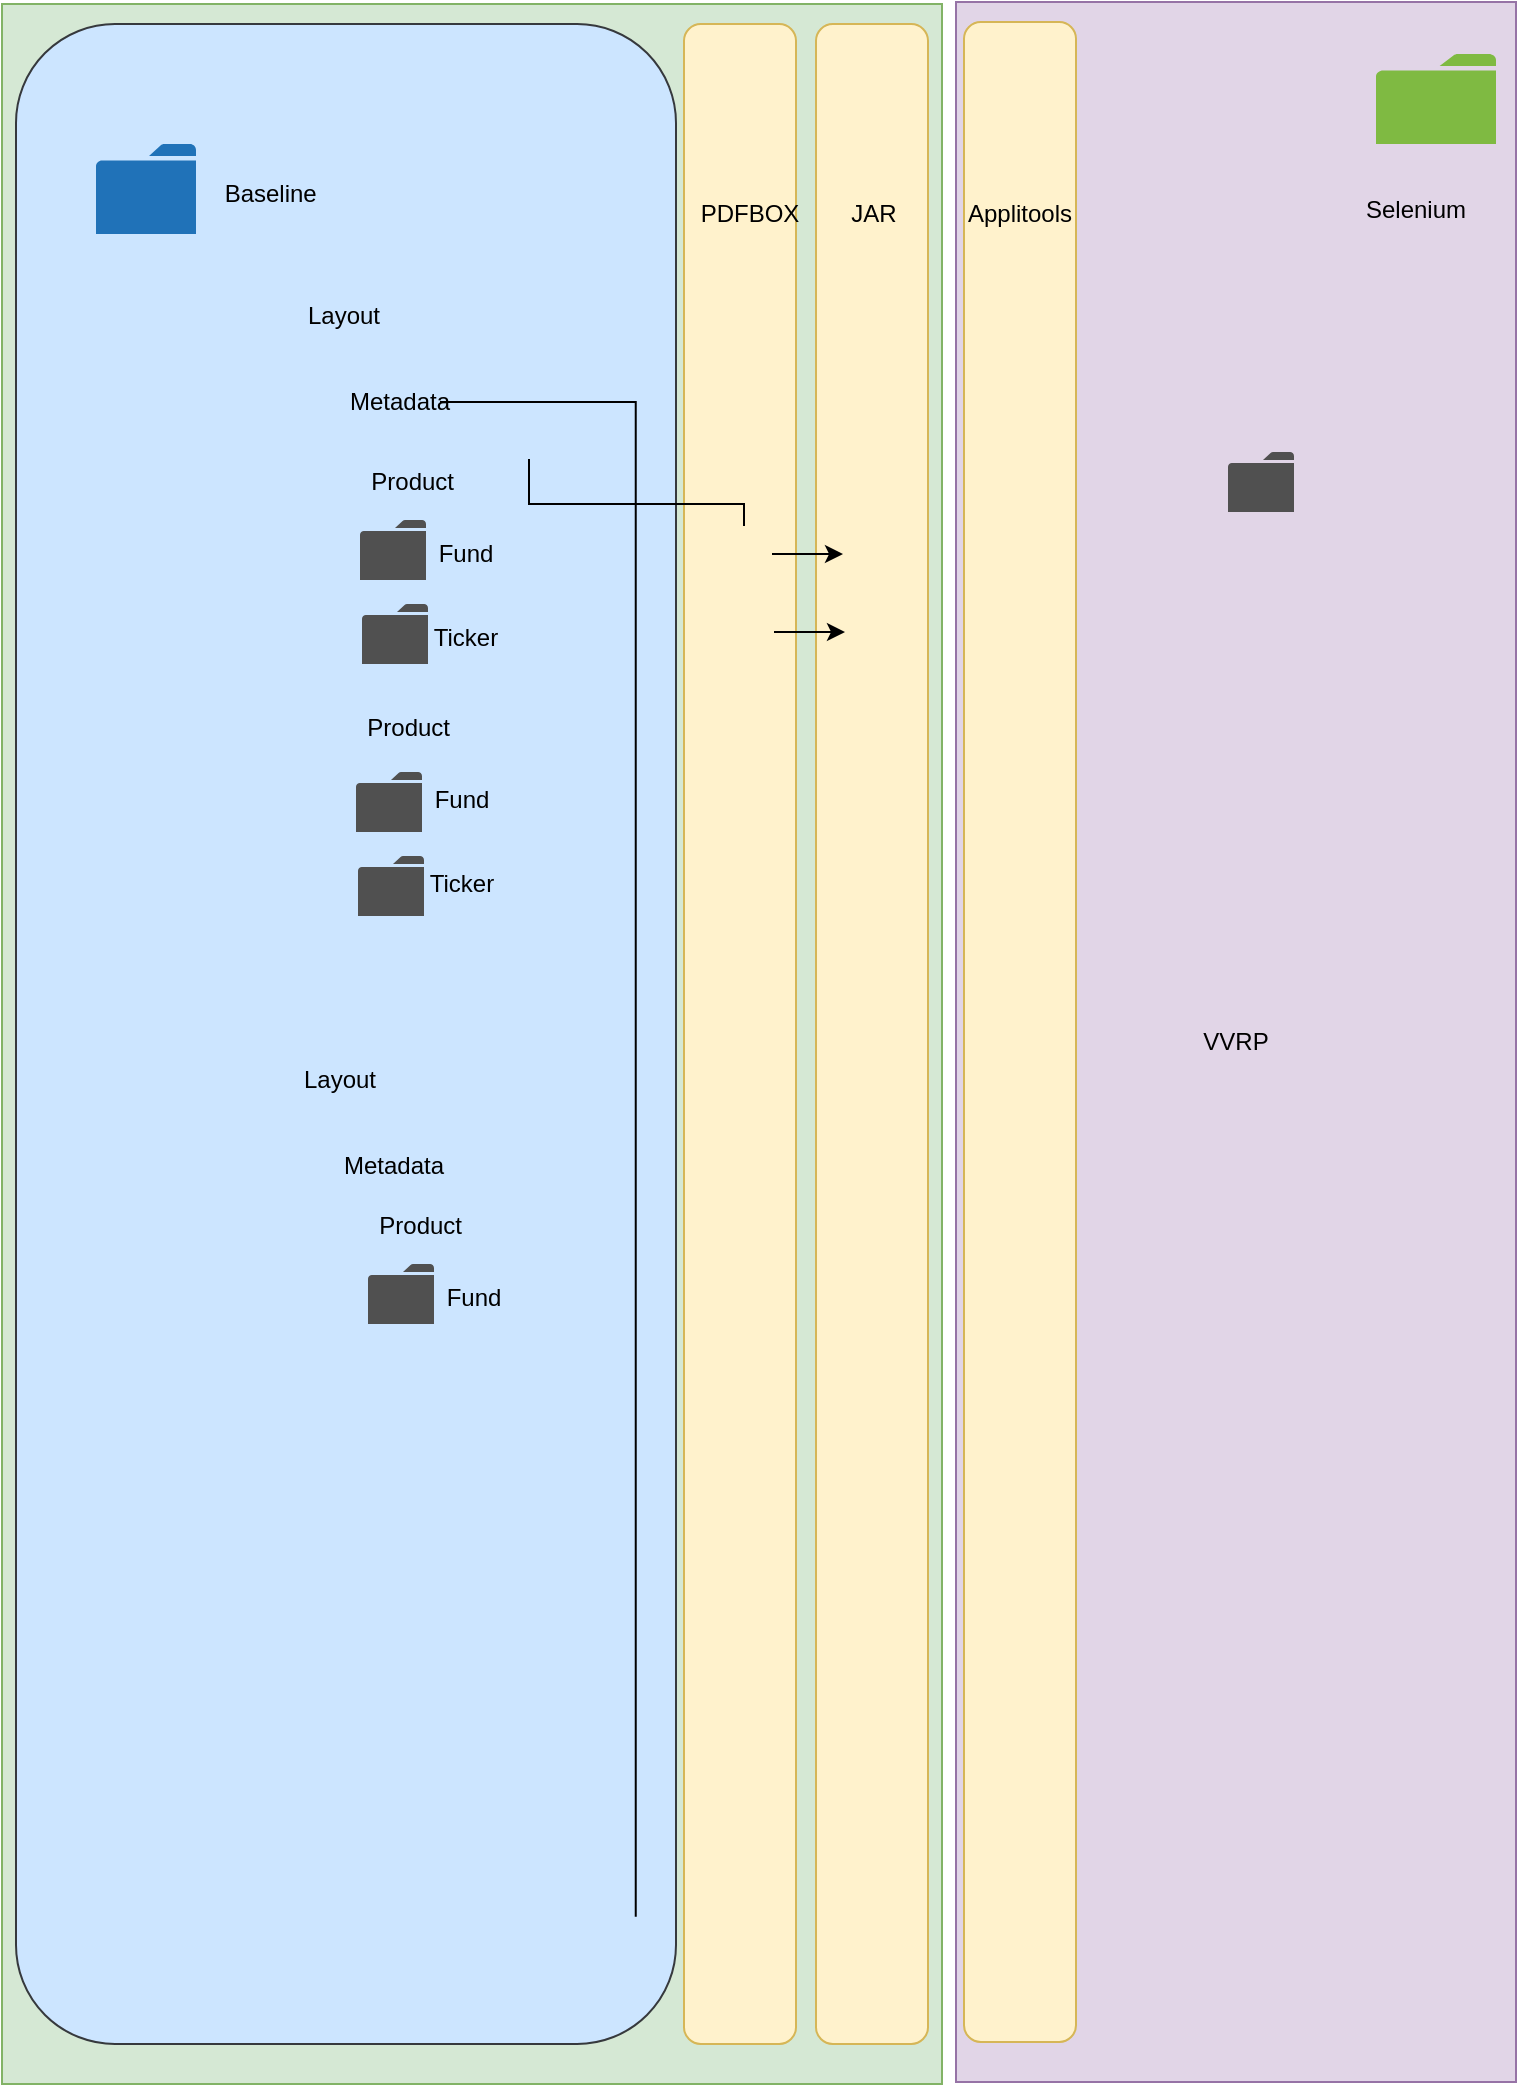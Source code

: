 <mxfile version="12.1.3" type="github" pages="1">
  <diagram id="l8vMSJGSTCEvn_YQsy5X" name="Page-1">
    <mxGraphModel dx="1408" dy="741" grid="1" gridSize="10" guides="1" tooltips="1" connect="1" arrows="1" fold="1" page="1" pageScale="1" pageWidth="850" pageHeight="1100" math="0" shadow="0">
      <root>
        <mxCell id="0"/>
        <mxCell id="1" parent="0"/>
        <mxCell id="BBsSPqTQQqwWoZdGzE2I-91" value="VVRP" style="rounded=0;whiteSpace=wrap;html=1;fillColor=#e1d5e7;strokeColor=#9673a6;" vertex="1" parent="1">
          <mxGeometry x="540" y="29" width="280" height="1040" as="geometry"/>
        </mxCell>
        <mxCell id="BBsSPqTQQqwWoZdGzE2I-31" value="" style="rounded=0;whiteSpace=wrap;html=1;fillColor=#d5e8d4;strokeColor=#82b366;" vertex="1" parent="1">
          <mxGeometry x="63" y="30" width="470" height="1040" as="geometry"/>
        </mxCell>
        <mxCell id="BBsSPqTQQqwWoZdGzE2I-30" value="" style="rounded=1;whiteSpace=wrap;html=1;fillColor=#fff2cc;strokeColor=#d6b656;" vertex="1" parent="1">
          <mxGeometry x="404" y="40" width="56" height="1010" as="geometry"/>
        </mxCell>
        <mxCell id="BBsSPqTQQqwWoZdGzE2I-29" value="" style="rounded=1;whiteSpace=wrap;html=1;fillColor=#cce5ff;strokeColor=#36393d;" vertex="1" parent="1">
          <mxGeometry x="70" y="40" width="330" height="1010" as="geometry"/>
        </mxCell>
        <mxCell id="BBsSPqTQQqwWoZdGzE2I-1" value="" style="pointerEvents=1;shadow=0;dashed=0;html=1;strokeColor=none;labelPosition=center;verticalLabelPosition=bottom;verticalAlign=top;outlineConnect=0;align=center;shape=mxgraph.office.concepts.folder;fillColor=#2072B8;" vertex="1" parent="1">
          <mxGeometry x="110" y="100" width="50" height="45" as="geometry"/>
        </mxCell>
        <mxCell id="BBsSPqTQQqwWoZdGzE2I-2" value="" style="pointerEvents=1;shadow=0;dashed=0;html=1;strokeColor=none;labelPosition=center;verticalLabelPosition=bottom;verticalAlign=top;outlineConnect=0;align=center;shape=mxgraph.office.concepts.folder;fillColor=#7FBA42;" vertex="1" parent="1">
          <mxGeometry x="750" y="55" width="60" height="45" as="geometry"/>
        </mxCell>
        <mxCell id="BBsSPqTQQqwWoZdGzE2I-3" value="" style="shape=image;html=1;verticalAlign=top;verticalLabelPosition=bottom;labelBackgroundColor=#ffffff;imageAspect=0;aspect=fixed;image=https://cdn1.iconfinder.com/data/icons/hawcons/32/698831-icon-105-folder-add-128.png" vertex="1" parent="1">
          <mxGeometry x="204" y="250" width="38" height="38" as="geometry"/>
        </mxCell>
        <mxCell id="BBsSPqTQQqwWoZdGzE2I-14" value="" style="shape=image;html=1;verticalAlign=top;verticalLabelPosition=bottom;labelBackgroundColor=#ffffff;imageAspect=0;aspect=fixed;image=https://cdn1.iconfinder.com/data/icons/hawcons/32/698831-icon-105-folder-add-128.png" vertex="1" parent="1">
          <mxGeometry x="630" y="450" width="38" height="38" as="geometry"/>
        </mxCell>
        <mxCell id="BBsSPqTQQqwWoZdGzE2I-4" value="" style="shape=image;html=1;verticalAlign=top;verticalLabelPosition=bottom;labelBackgroundColor=#ffffff;imageAspect=0;aspect=fixed;image=https://cdn2.iconfinder.com/data/icons/amazon-aws-stencils/100/App_Services_copy_Amazon_CloudSearch_SDF_metadata-128.png" vertex="1" parent="1">
          <mxGeometry x="343" y="251" width="38" height="38" as="geometry"/>
        </mxCell>
        <mxCell id="BBsSPqTQQqwWoZdGzE2I-5" value="" style="shape=image;html=1;verticalAlign=top;verticalLabelPosition=bottom;labelBackgroundColor=#ffffff;imageAspect=0;aspect=fixed;image=https://cdn1.iconfinder.com/data/icons/hawcons/32/698831-icon-105-folder-add-128.png;direction=south;rotation=-90;" vertex="1" parent="1">
          <mxGeometry x="640" y="530" width="38" height="38" as="geometry"/>
        </mxCell>
        <mxCell id="BBsSPqTQQqwWoZdGzE2I-7" value="" style="pointerEvents=1;shadow=0;dashed=0;html=1;strokeColor=none;fillColor=#505050;labelPosition=center;verticalLabelPosition=bottom;verticalAlign=top;outlineConnect=0;align=center;shape=mxgraph.office.concepts.folder;" vertex="1" parent="1">
          <mxGeometry x="242" y="288" width="33" height="30" as="geometry"/>
        </mxCell>
        <mxCell id="BBsSPqTQQqwWoZdGzE2I-13" value="" style="shape=image;html=1;verticalAlign=top;verticalLabelPosition=bottom;labelBackgroundColor=#ffffff;imageAspect=0;aspect=fixed;image=https://cdn0.iconfinder.com/data/icons/small-n-flat/24/678119-folder-picture-128.png" vertex="1" parent="1">
          <mxGeometry x="160" y="162" width="48" height="48" as="geometry"/>
        </mxCell>
        <mxCell id="BBsSPqTQQqwWoZdGzE2I-16" value="" style="shape=image;html=1;verticalAlign=top;verticalLabelPosition=bottom;labelBackgroundColor=#ffffff;imageAspect=0;aspect=fixed;image=https://cdn4.iconfinder.com/data/icons/small-n-flat/24/file-pdf-128.png" vertex="1" parent="1">
          <mxGeometry x="320" y="291" width="22" height="22" as="geometry"/>
        </mxCell>
        <mxCell id="BBsSPqTQQqwWoZdGzE2I-84" value="" style="shape=image;html=1;verticalAlign=top;verticalLabelPosition=bottom;labelBackgroundColor=#ffffff;imageAspect=0;aspect=fixed;image=https://cdn4.iconfinder.com/data/icons/small-n-flat/24/file-pdf-128.png" vertex="1" parent="1">
          <mxGeometry x="420" y="295" width="16" height="16" as="geometry"/>
        </mxCell>
        <mxCell id="BBsSPqTQQqwWoZdGzE2I-83" value="" style="shape=image;html=1;verticalAlign=top;verticalLabelPosition=bottom;labelBackgroundColor=#ffffff;imageAspect=0;aspect=fixed;image=https://cdn4.iconfinder.com/data/icons/small-n-flat/24/file-pdf-128.png" vertex="1" parent="1">
          <mxGeometry x="420" y="295" width="16" height="16" as="geometry"/>
        </mxCell>
        <mxCell id="BBsSPqTQQqwWoZdGzE2I-17" value="" style="shape=image;html=1;verticalAlign=top;verticalLabelPosition=bottom;labelBackgroundColor=#ffffff;imageAspect=0;aspect=fixed;image=https://cdn3.iconfinder.com/data/icons/document-icons-2/30/647702-excel-128.png" vertex="1" parent="1">
          <mxGeometry x="321" y="257.5" width="22" height="23" as="geometry"/>
        </mxCell>
        <mxCell id="BBsSPqTQQqwWoZdGzE2I-18" value="" style="shape=image;html=1;verticalAlign=top;verticalLabelPosition=bottom;labelBackgroundColor=#ffffff;imageAspect=0;aspect=fixed;image=https://cdn1.iconfinder.com/data/icons/hawcons/32/699759-icon-113-document-file-txt-128.png" vertex="1" parent="1">
          <mxGeometry x="420" y="291" width="28" height="28" as="geometry"/>
        </mxCell>
        <mxCell id="BBsSPqTQQqwWoZdGzE2I-19" value="Baseline&amp;nbsp;" style="text;html=1;strokeColor=none;fillColor=none;align=center;verticalAlign=middle;whiteSpace=wrap;rounded=0;" vertex="1" parent="1">
          <mxGeometry x="179" y="115" width="40" height="20" as="geometry"/>
        </mxCell>
        <mxCell id="BBsSPqTQQqwWoZdGzE2I-20" value="Layout" style="text;html=1;strokeColor=none;fillColor=none;align=center;verticalAlign=middle;whiteSpace=wrap;rounded=0;" vertex="1" parent="1">
          <mxGeometry x="214" y="176" width="40" height="20" as="geometry"/>
        </mxCell>
        <mxCell id="BBsSPqTQQqwWoZdGzE2I-59" style="edgeStyle=elbowEdgeStyle;rounded=0;orthogonalLoop=1;jettySize=auto;elbow=vertical;html=1;endArrow=none;endFill=0;entryX=0.939;entryY=0.937;entryDx=0;entryDy=0;entryPerimeter=0;" edge="1" parent="1" source="BBsSPqTQQqwWoZdGzE2I-21" target="BBsSPqTQQqwWoZdGzE2I-29">
          <mxGeometry relative="1" as="geometry">
            <mxPoint x="390" y="320" as="targetPoint"/>
            <Array as="points">
              <mxPoint x="340" y="229"/>
              <mxPoint x="340" y="210"/>
            </Array>
          </mxGeometry>
        </mxCell>
        <mxCell id="BBsSPqTQQqwWoZdGzE2I-60" style="edgeStyle=elbowEdgeStyle;rounded=0;orthogonalLoop=1;jettySize=auto;elbow=vertical;html=1;endArrow=none;endFill=0;exitX=0.25;exitY=0;exitDx=0;exitDy=0;" edge="1" parent="1" source="BBsSPqTQQqwWoZdGzE2I-17" target="BBsSPqTQQqwWoZdGzE2I-18">
          <mxGeometry relative="1" as="geometry">
            <Array as="points">
              <mxPoint x="390" y="280"/>
              <mxPoint x="330" y="229"/>
              <mxPoint x="380" y="210"/>
            </Array>
          </mxGeometry>
        </mxCell>
        <mxCell id="BBsSPqTQQqwWoZdGzE2I-21" value="Metadata" style="text;html=1;strokeColor=none;fillColor=none;align=center;verticalAlign=middle;whiteSpace=wrap;rounded=0;" vertex="1" parent="1">
          <mxGeometry x="242" y="219" width="40" height="20" as="geometry"/>
        </mxCell>
        <mxCell id="BBsSPqTQQqwWoZdGzE2I-22" value="Product&amp;nbsp;" style="text;html=1;strokeColor=none;fillColor=none;align=center;verticalAlign=middle;whiteSpace=wrap;rounded=0;direction=south;" vertex="1" parent="1">
          <mxGeometry x="260" y="249" width="20" height="40" as="geometry"/>
        </mxCell>
        <mxCell id="BBsSPqTQQqwWoZdGzE2I-23" value="" style="pointerEvents=1;shadow=0;dashed=0;html=1;strokeColor=none;fillColor=#505050;labelPosition=center;verticalLabelPosition=bottom;verticalAlign=top;outlineConnect=0;align=center;shape=mxgraph.office.concepts.folder;" vertex="1" parent="1">
          <mxGeometry x="243" y="330" width="33" height="30" as="geometry"/>
        </mxCell>
        <mxCell id="BBsSPqTQQqwWoZdGzE2I-24" value="" style="shape=image;html=1;verticalAlign=top;verticalLabelPosition=bottom;labelBackgroundColor=#ffffff;imageAspect=0;aspect=fixed;image=https://cdn4.iconfinder.com/data/icons/small-n-flat/24/file-pdf-128.png" vertex="1" parent="1">
          <mxGeometry x="321" y="333" width="24" height="24" as="geometry"/>
        </mxCell>
        <mxCell id="BBsSPqTQQqwWoZdGzE2I-26" value="" style="shape=image;html=1;verticalAlign=top;verticalLabelPosition=bottom;labelBackgroundColor=#ffffff;imageAspect=0;aspect=fixed;image=https://cdn1.iconfinder.com/data/icons/hawcons/32/699759-icon-113-document-file-txt-128.png" vertex="1" parent="1">
          <mxGeometry x="421" y="333" width="28" height="28" as="geometry"/>
        </mxCell>
        <mxCell id="BBsSPqTQQqwWoZdGzE2I-27" value="Fund" style="text;html=1;strokeColor=none;fillColor=none;align=center;verticalAlign=middle;whiteSpace=wrap;rounded=0;" vertex="1" parent="1">
          <mxGeometry x="275" y="294.5" width="40" height="20" as="geometry"/>
        </mxCell>
        <mxCell id="BBsSPqTQQqwWoZdGzE2I-28" value="Ticker" style="text;html=1;strokeColor=none;fillColor=none;align=center;verticalAlign=middle;whiteSpace=wrap;rounded=0;" vertex="1" parent="1">
          <mxGeometry x="275" y="337" width="40" height="20" as="geometry"/>
        </mxCell>
        <mxCell id="BBsSPqTQQqwWoZdGzE2I-32" value="" style="rounded=1;whiteSpace=wrap;html=1;fillColor=#fff2cc;strokeColor=#d6b656;" vertex="1" parent="1">
          <mxGeometry x="470" y="40" width="56" height="1010" as="geometry"/>
        </mxCell>
        <mxCell id="BBsSPqTQQqwWoZdGzE2I-34" value="" style="shape=image;html=1;verticalAlign=top;verticalLabelPosition=bottom;labelBackgroundColor=#ffffff;imageAspect=0;aspect=fixed;image=https://cdn1.iconfinder.com/data/icons/hawcons/32/698831-icon-105-folder-add-128.png" vertex="1" parent="1">
          <mxGeometry x="202" y="373" width="38" height="38" as="geometry"/>
        </mxCell>
        <mxCell id="BBsSPqTQQqwWoZdGzE2I-35" value="" style="shape=image;html=1;verticalAlign=top;verticalLabelPosition=bottom;labelBackgroundColor=#ffffff;imageAspect=0;aspect=fixed;image=https://cdn4.iconfinder.com/data/icons/small-n-flat/24/file-pdf-128.png" vertex="1" parent="1">
          <mxGeometry x="318" y="414" width="24" height="24" as="geometry"/>
        </mxCell>
        <mxCell id="BBsSPqTQQqwWoZdGzE2I-36" value="" style="shape=image;html=1;verticalAlign=top;verticalLabelPosition=bottom;labelBackgroundColor=#ffffff;imageAspect=0;aspect=fixed;image=https://cdn3.iconfinder.com/data/icons/document-icons-2/30/647702-excel-128.png" vertex="1" parent="1">
          <mxGeometry x="318" y="382" width="22" height="23" as="geometry"/>
        </mxCell>
        <mxCell id="BBsSPqTQQqwWoZdGzE2I-37" value="" style="shape=image;html=1;verticalAlign=top;verticalLabelPosition=bottom;labelBackgroundColor=#ffffff;imageAspect=0;aspect=fixed;image=https://cdn1.iconfinder.com/data/icons/hawcons/32/699759-icon-113-document-file-txt-128.png" vertex="1" parent="1">
          <mxGeometry x="418" y="414" width="28" height="28" as="geometry"/>
        </mxCell>
        <mxCell id="BBsSPqTQQqwWoZdGzE2I-38" value="Product&amp;nbsp;" style="text;html=1;strokeColor=none;fillColor=none;align=center;verticalAlign=middle;whiteSpace=wrap;rounded=0;" vertex="1" parent="1">
          <mxGeometry x="248" y="382" width="40" height="20" as="geometry"/>
        </mxCell>
        <mxCell id="BBsSPqTQQqwWoZdGzE2I-39" value="" style="shape=image;html=1;verticalAlign=top;verticalLabelPosition=bottom;labelBackgroundColor=#ffffff;imageAspect=0;aspect=fixed;image=https://cdn4.iconfinder.com/data/icons/small-n-flat/24/file-pdf-128.png" vertex="1" parent="1">
          <mxGeometry x="319" y="456" width="24" height="24" as="geometry"/>
        </mxCell>
        <mxCell id="BBsSPqTQQqwWoZdGzE2I-42" value="" style="shape=image;html=1;verticalAlign=top;verticalLabelPosition=bottom;labelBackgroundColor=#ffffff;imageAspect=0;aspect=fixed;image=https://cdn1.iconfinder.com/data/icons/hawcons/32/699759-icon-113-document-file-txt-128.png" vertex="1" parent="1">
          <mxGeometry x="419" y="456" width="28" height="28" as="geometry"/>
        </mxCell>
        <mxCell id="BBsSPqTQQqwWoZdGzE2I-43" value="Fund" style="text;html=1;strokeColor=none;fillColor=none;align=center;verticalAlign=middle;whiteSpace=wrap;rounded=0;" vertex="1" parent="1">
          <mxGeometry x="273" y="417.5" width="40" height="20" as="geometry"/>
        </mxCell>
        <mxCell id="BBsSPqTQQqwWoZdGzE2I-44" value="Ticker" style="text;html=1;strokeColor=none;fillColor=none;align=center;verticalAlign=middle;whiteSpace=wrap;rounded=0;" vertex="1" parent="1">
          <mxGeometry x="273" y="460" width="40" height="20" as="geometry"/>
        </mxCell>
        <mxCell id="BBsSPqTQQqwWoZdGzE2I-46" value="" style="pointerEvents=1;shadow=0;dashed=0;html=1;strokeColor=none;fillColor=#505050;labelPosition=center;verticalLabelPosition=bottom;verticalAlign=top;outlineConnect=0;align=center;shape=mxgraph.office.concepts.folder;" vertex="1" parent="1">
          <mxGeometry x="240" y="414" width="33" height="30" as="geometry"/>
        </mxCell>
        <mxCell id="BBsSPqTQQqwWoZdGzE2I-47" value="" style="pointerEvents=1;shadow=0;dashed=0;html=1;strokeColor=none;fillColor=#505050;labelPosition=center;verticalLabelPosition=bottom;verticalAlign=top;outlineConnect=0;align=center;shape=mxgraph.office.concepts.folder;" vertex="1" parent="1">
          <mxGeometry x="241" y="456" width="33" height="30" as="geometry"/>
        </mxCell>
        <mxCell id="BBsSPqTQQqwWoZdGzE2I-48" value="" style="shape=image;html=1;verticalAlign=top;verticalLabelPosition=bottom;labelBackgroundColor=#ffffff;imageAspect=0;aspect=fixed;image=https://cdn1.iconfinder.com/data/icons/Koloria-Icon-Set/28/Window_App_Results.png" vertex="1" parent="1">
          <mxGeometry x="483.5" y="290.5" width="29" height="29" as="geometry"/>
        </mxCell>
        <mxCell id="BBsSPqTQQqwWoZdGzE2I-63" style="edgeStyle=elbowEdgeStyle;rounded=0;orthogonalLoop=1;jettySize=auto;elbow=vertical;html=1;entryX=0;entryY=0.5;entryDx=0;entryDy=0;endArrow=classic;endFill=1;" edge="1" parent="1" source="BBsSPqTQQqwWoZdGzE2I-18" target="BBsSPqTQQqwWoZdGzE2I-48">
          <mxGeometry relative="1" as="geometry"/>
        </mxCell>
        <mxCell id="BBsSPqTQQqwWoZdGzE2I-65" value="" style="shape=image;html=1;verticalAlign=top;verticalLabelPosition=bottom;labelBackgroundColor=#ffffff;imageAspect=0;aspect=fixed;image=https://cdn1.iconfinder.com/data/icons/Koloria-Icon-Set/28/Window_App_Results.png" vertex="1" parent="1">
          <mxGeometry x="484.5" y="329.5" width="29" height="29" as="geometry"/>
        </mxCell>
        <mxCell id="BBsSPqTQQqwWoZdGzE2I-66" style="edgeStyle=elbowEdgeStyle;rounded=0;orthogonalLoop=1;jettySize=auto;elbow=vertical;html=1;entryX=0;entryY=0.5;entryDx=0;entryDy=0;endArrow=classic;endFill=1;" edge="1" parent="1" target="BBsSPqTQQqwWoZdGzE2I-65">
          <mxGeometry relative="1" as="geometry">
            <mxPoint x="449" y="344" as="sourcePoint"/>
          </mxGeometry>
        </mxCell>
        <mxCell id="BBsSPqTQQqwWoZdGzE2I-69" value="" style="shape=image;html=1;verticalAlign=top;verticalLabelPosition=bottom;labelBackgroundColor=#ffffff;imageAspect=0;aspect=fixed;image=https://cdn0.iconfinder.com/data/icons/small-n-flat/24/678119-folder-picture-128.png" vertex="1" parent="1">
          <mxGeometry x="160" y="544" width="48" height="48" as="geometry"/>
        </mxCell>
        <mxCell id="BBsSPqTQQqwWoZdGzE2I-70" value="Layout" style="text;html=1;strokeColor=none;fillColor=none;align=center;verticalAlign=middle;whiteSpace=wrap;rounded=0;" vertex="1" parent="1">
          <mxGeometry x="212" y="558" width="40" height="20" as="geometry"/>
        </mxCell>
        <mxCell id="BBsSPqTQQqwWoZdGzE2I-71" value="" style="shape=image;html=1;verticalAlign=top;verticalLabelPosition=bottom;labelBackgroundColor=#ffffff;imageAspect=0;aspect=fixed;image=https://cdn2.iconfinder.com/data/icons/amazon-aws-stencils/100/App_Services_copy_Amazon_CloudSearch_SDF_metadata-128.png" vertex="1" parent="1">
          <mxGeometry x="197" y="592" width="38" height="38" as="geometry"/>
        </mxCell>
        <mxCell id="BBsSPqTQQqwWoZdGzE2I-72" value="Metadata" style="text;html=1;strokeColor=none;fillColor=none;align=center;verticalAlign=middle;whiteSpace=wrap;rounded=0;" vertex="1" parent="1">
          <mxGeometry x="239" y="601" width="40" height="20" as="geometry"/>
        </mxCell>
        <mxCell id="BBsSPqTQQqwWoZdGzE2I-79" value="" style="shape=image;html=1;verticalAlign=top;verticalLabelPosition=bottom;labelBackgroundColor=#ffffff;imageAspect=0;aspect=fixed;image=https://cdn1.iconfinder.com/data/icons/hawcons/32/698831-icon-105-folder-add-128.png" vertex="1" parent="1">
          <mxGeometry x="208" y="622" width="38" height="38" as="geometry"/>
        </mxCell>
        <mxCell id="BBsSPqTQQqwWoZdGzE2I-80" value="" style="pointerEvents=1;shadow=0;dashed=0;html=1;strokeColor=none;fillColor=#505050;labelPosition=center;verticalLabelPosition=bottom;verticalAlign=top;outlineConnect=0;align=center;shape=mxgraph.office.concepts.folder;" vertex="1" parent="1">
          <mxGeometry x="246" y="660" width="33" height="30" as="geometry"/>
        </mxCell>
        <mxCell id="BBsSPqTQQqwWoZdGzE2I-81" value="Product&amp;nbsp;" style="text;html=1;strokeColor=none;fillColor=none;align=center;verticalAlign=middle;whiteSpace=wrap;rounded=0;direction=south;" vertex="1" parent="1">
          <mxGeometry x="264" y="621" width="20" height="40" as="geometry"/>
        </mxCell>
        <mxCell id="BBsSPqTQQqwWoZdGzE2I-82" value="Fund" style="text;html=1;strokeColor=none;fillColor=none;align=center;verticalAlign=middle;whiteSpace=wrap;rounded=0;" vertex="1" parent="1">
          <mxGeometry x="279" y="666.5" width="40" height="20" as="geometry"/>
        </mxCell>
        <mxCell id="BBsSPqTQQqwWoZdGzE2I-87" value="" style="shape=image;html=1;verticalAlign=top;verticalLabelPosition=bottom;labelBackgroundColor=#ffffff;imageAspect=0;aspect=fixed;image=https://cdn3.iconfinder.com/data/icons/document-icons-2/30/647702-excel-128.png" vertex="1" parent="1">
          <mxGeometry x="353" y="667" width="22" height="23" as="geometry"/>
        </mxCell>
        <mxCell id="BBsSPqTQQqwWoZdGzE2I-88" value="" style="shape=image;html=1;verticalAlign=top;verticalLabelPosition=bottom;labelBackgroundColor=#ffffff;imageAspect=0;aspect=fixed;image=https://cdn1.iconfinder.com/data/icons/hawcons/32/699759-icon-113-document-file-txt-128.png" vertex="1" parent="1">
          <mxGeometry x="429" y="666" width="28" height="28" as="geometry"/>
        </mxCell>
        <mxCell id="BBsSPqTQQqwWoZdGzE2I-89" value="" style="shape=image;html=1;verticalAlign=top;verticalLabelPosition=bottom;labelBackgroundColor=#ffffff;imageAspect=0;aspect=fixed;image=https://cdn4.iconfinder.com/data/icons/small-n-flat/24/file-pdf-128.png" vertex="1" parent="1">
          <mxGeometry x="329" y="666" width="24" height="24" as="geometry"/>
        </mxCell>
        <mxCell id="BBsSPqTQQqwWoZdGzE2I-90" value="" style="shape=image;html=1;verticalAlign=top;verticalLabelPosition=bottom;labelBackgroundColor=#ffffff;imageAspect=0;aspect=fixed;image=https://cdn2.iconfinder.com/data/icons/amazon-aws-stencils/100/App_Services_copy_Amazon_CloudSearch_SDF_metadata-128.png" vertex="1" parent="1">
          <mxGeometry x="341" y="376" width="38" height="38" as="geometry"/>
        </mxCell>
        <mxCell id="BBsSPqTQQqwWoZdGzE2I-92" value="" style="rounded=1;whiteSpace=wrap;html=1;fillColor=#fff2cc;strokeColor=#d6b656;" vertex="1" parent="1">
          <mxGeometry x="544" y="39" width="56" height="1010" as="geometry"/>
        </mxCell>
        <mxCell id="BBsSPqTQQqwWoZdGzE2I-93" value="" style="shape=image;html=1;verticalAlign=top;verticalLabelPosition=bottom;labelBackgroundColor=#ffffff;imageAspect=0;aspect=fixed;image=https://cdn1.iconfinder.com/data/icons/Koloria-Icon-Set/28/Window_App_Results.png" vertex="1" parent="1">
          <mxGeometry x="557.5" y="289" width="29" height="29" as="geometry"/>
        </mxCell>
        <mxCell id="BBsSPqTQQqwWoZdGzE2I-94" value="PDFBOX" style="text;html=1;strokeColor=none;fillColor=none;align=center;verticalAlign=middle;whiteSpace=wrap;rounded=0;" vertex="1" parent="1">
          <mxGeometry x="417" y="125" width="40" height="20" as="geometry"/>
        </mxCell>
        <mxCell id="BBsSPqTQQqwWoZdGzE2I-95" value="JAR" style="text;html=1;strokeColor=none;fillColor=none;align=center;verticalAlign=middle;whiteSpace=wrap;rounded=0;" vertex="1" parent="1">
          <mxGeometry x="478.5" y="125" width="40" height="20" as="geometry"/>
        </mxCell>
        <mxCell id="BBsSPqTQQqwWoZdGzE2I-96" value="Applitools" style="text;html=1;strokeColor=none;fillColor=none;align=center;verticalAlign=middle;whiteSpace=wrap;rounded=0;" vertex="1" parent="1">
          <mxGeometry x="552" y="125" width="40" height="20" as="geometry"/>
        </mxCell>
        <mxCell id="BBsSPqTQQqwWoZdGzE2I-98" value="Selenium" style="text;html=1;strokeColor=none;fillColor=none;align=center;verticalAlign=middle;whiteSpace=wrap;rounded=0;" vertex="1" parent="1">
          <mxGeometry x="750" y="122.5" width="40" height="20" as="geometry"/>
        </mxCell>
        <mxCell id="BBsSPqTQQqwWoZdGzE2I-99" value="" style="shape=image;html=1;verticalAlign=top;verticalLabelPosition=bottom;labelBackgroundColor=#ffffff;imageAspect=0;aspect=fixed;image=https://cdn1.iconfinder.com/data/icons/hawcons/32/698831-icon-105-folder-add-128.png" vertex="1" parent="1">
          <mxGeometry x="760" y="191" width="38" height="38" as="geometry"/>
        </mxCell>
        <mxCell id="BBsSPqTQQqwWoZdGzE2I-100" value="" style="pointerEvents=1;shadow=0;dashed=0;html=1;strokeColor=none;fillColor=#505050;labelPosition=center;verticalLabelPosition=bottom;verticalAlign=top;outlineConnect=0;align=center;shape=mxgraph.office.concepts.folder;" vertex="1" parent="1">
          <mxGeometry x="676" y="254" width="33" height="30" as="geometry"/>
        </mxCell>
        <mxCell id="BBsSPqTQQqwWoZdGzE2I-101" value="" style="shape=image;html=1;verticalAlign=top;verticalLabelPosition=bottom;labelBackgroundColor=#ffffff;imageAspect=0;aspect=fixed;image=https://cdn4.iconfinder.com/data/icons/small-n-flat/24/file-pdf-128.png" vertex="1" parent="1">
          <mxGeometry x="627" y="289" width="22" height="22" as="geometry"/>
        </mxCell>
      </root>
    </mxGraphModel>
  </diagram>
</mxfile>

